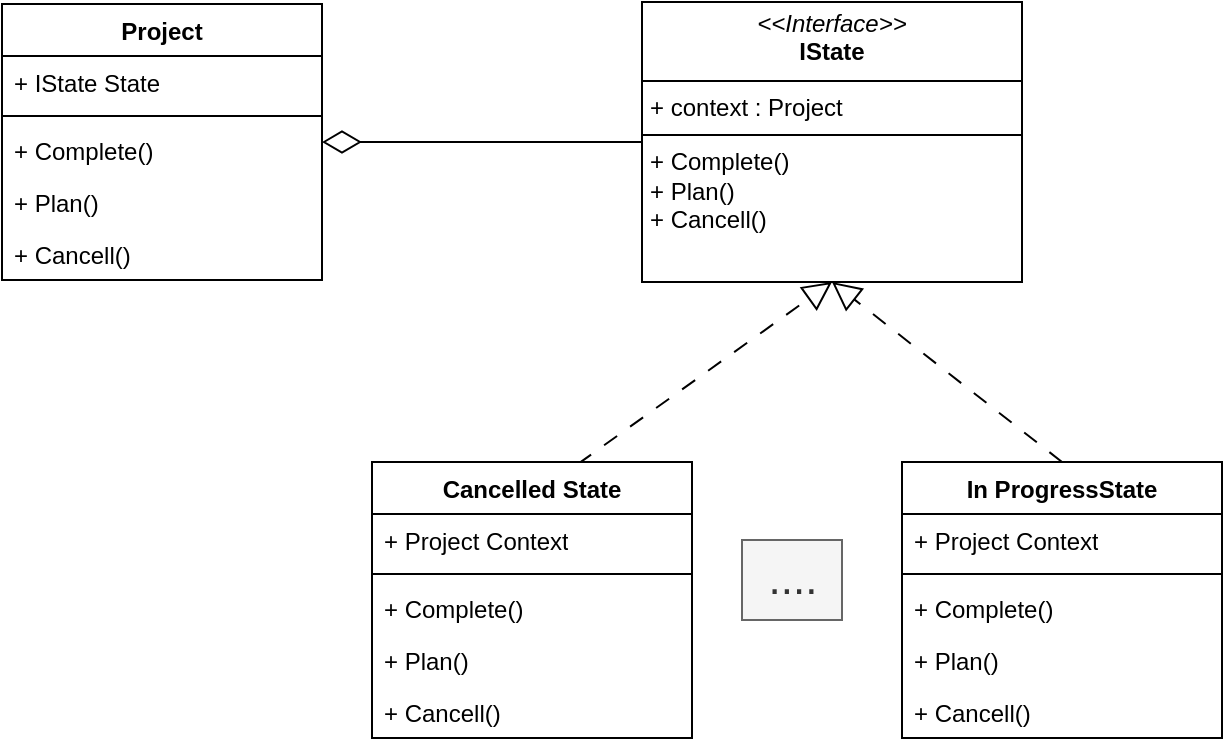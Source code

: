 <mxfile version="24.7.5">
  <diagram name="Page-1" id="gI0PFV1aYqmWlTs2NGL_">
    <mxGraphModel dx="864" dy="516" grid="1" gridSize="10" guides="1" tooltips="1" connect="1" arrows="1" fold="1" page="1" pageScale="1" pageWidth="850" pageHeight="1100" math="0" shadow="0">
      <root>
        <mxCell id="0" />
        <mxCell id="1" parent="0" />
        <mxCell id="4lu8iwKWD-q7wUPmNmo7-2" value="Project" style="swimlane;fontStyle=1;align=center;verticalAlign=top;childLayout=stackLayout;horizontal=1;startSize=26;horizontalStack=0;resizeParent=1;resizeParentMax=0;resizeLast=0;collapsible=1;marginBottom=0;whiteSpace=wrap;html=1;" vertex="1" parent="1">
          <mxGeometry x="160" y="171" width="160" height="138" as="geometry" />
        </mxCell>
        <mxCell id="4lu8iwKWD-q7wUPmNmo7-3" value="+ IState State" style="text;strokeColor=none;fillColor=none;align=left;verticalAlign=top;spacingLeft=4;spacingRight=4;overflow=hidden;rotatable=0;points=[[0,0.5],[1,0.5]];portConstraint=eastwest;whiteSpace=wrap;html=1;" vertex="1" parent="4lu8iwKWD-q7wUPmNmo7-2">
          <mxGeometry y="26" width="160" height="26" as="geometry" />
        </mxCell>
        <mxCell id="4lu8iwKWD-q7wUPmNmo7-4" value="" style="line;strokeWidth=1;fillColor=none;align=left;verticalAlign=middle;spacingTop=-1;spacingLeft=3;spacingRight=3;rotatable=0;labelPosition=right;points=[];portConstraint=eastwest;strokeColor=inherit;" vertex="1" parent="4lu8iwKWD-q7wUPmNmo7-2">
          <mxGeometry y="52" width="160" height="8" as="geometry" />
        </mxCell>
        <mxCell id="4lu8iwKWD-q7wUPmNmo7-6" value="+ Complete()" style="text;strokeColor=none;fillColor=none;align=left;verticalAlign=top;spacingLeft=4;spacingRight=4;overflow=hidden;rotatable=0;points=[[0,0.5],[1,0.5]];portConstraint=eastwest;whiteSpace=wrap;html=1;" vertex="1" parent="4lu8iwKWD-q7wUPmNmo7-2">
          <mxGeometry y="60" width="160" height="26" as="geometry" />
        </mxCell>
        <mxCell id="4lu8iwKWD-q7wUPmNmo7-12" value="+ Plan()" style="text;strokeColor=none;fillColor=none;align=left;verticalAlign=top;spacingLeft=4;spacingRight=4;overflow=hidden;rotatable=0;points=[[0,0.5],[1,0.5]];portConstraint=eastwest;whiteSpace=wrap;html=1;" vertex="1" parent="4lu8iwKWD-q7wUPmNmo7-2">
          <mxGeometry y="86" width="160" height="26" as="geometry" />
        </mxCell>
        <mxCell id="4lu8iwKWD-q7wUPmNmo7-5" value="+ Cancell()" style="text;strokeColor=none;fillColor=none;align=left;verticalAlign=top;spacingLeft=4;spacingRight=4;overflow=hidden;rotatable=0;points=[[0,0.5],[1,0.5]];portConstraint=eastwest;whiteSpace=wrap;html=1;" vertex="1" parent="4lu8iwKWD-q7wUPmNmo7-2">
          <mxGeometry y="112" width="160" height="26" as="geometry" />
        </mxCell>
        <mxCell id="4lu8iwKWD-q7wUPmNmo7-13" value="&lt;p style=&quot;margin:0px;margin-top:4px;text-align:center;&quot;&gt;&lt;i&gt;&amp;lt;&amp;lt;Interface&amp;gt;&amp;gt;&lt;/i&gt;&lt;br&gt;&lt;b&gt;IState&lt;/b&gt;&lt;/p&gt;&lt;hr size=&quot;1&quot; style=&quot;border-style:solid;&quot;&gt;&lt;p style=&quot;margin:0px;margin-left:4px;&quot;&gt;+ context : Project&lt;br&gt;&lt;/p&gt;&lt;hr size=&quot;1&quot; style=&quot;border-style:solid;&quot;&gt;&lt;p style=&quot;margin:0px;margin-left:4px;&quot;&gt;+ Complete()&lt;/p&gt;&lt;p style=&quot;margin:0px;margin-left:4px;&quot;&gt;&lt;span style=&quot;background-color: initial;&quot;&gt;+ Plan()&lt;/span&gt;&lt;br&gt;&lt;/p&gt;&lt;p style=&quot;margin:0px;margin-left:4px;&quot;&gt;&lt;span style=&quot;background-color: initial;&quot;&gt;+ Cancell()&lt;/span&gt;&lt;br&gt;&lt;/p&gt;" style="verticalAlign=top;align=left;overflow=fill;html=1;whiteSpace=wrap;" vertex="1" parent="1">
          <mxGeometry x="480" y="170" width="190" height="140" as="geometry" />
        </mxCell>
        <mxCell id="4lu8iwKWD-q7wUPmNmo7-14" style="edgeStyle=orthogonalEdgeStyle;rounded=0;orthogonalLoop=1;jettySize=auto;html=1;endArrow=none;endFill=0;jumpSize=16;endSize=12;startArrow=diamondThin;startFill=0;startSize=17;" edge="1" parent="1" source="4lu8iwKWD-q7wUPmNmo7-2" target="4lu8iwKWD-q7wUPmNmo7-13">
          <mxGeometry relative="1" as="geometry">
            <mxPoint x="390" y="330" as="targetPoint" />
          </mxGeometry>
        </mxCell>
        <mxCell id="4lu8iwKWD-q7wUPmNmo7-21" style="rounded=0;orthogonalLoop=1;jettySize=auto;html=1;endArrow=block;endFill=0;jumpSize=9;endSize=12;exitX=0.644;exitY=0.007;exitDx=0;exitDy=0;exitPerimeter=0;dashed=1;dashPattern=8 8;" edge="1" parent="1" source="4lu8iwKWD-q7wUPmNmo7-15">
          <mxGeometry relative="1" as="geometry">
            <mxPoint x="575" y="310" as="targetPoint" />
          </mxGeometry>
        </mxCell>
        <mxCell id="4lu8iwKWD-q7wUPmNmo7-15" value="Cancelled State" style="swimlane;fontStyle=1;align=center;verticalAlign=top;childLayout=stackLayout;horizontal=1;startSize=26;horizontalStack=0;resizeParent=1;resizeParentMax=0;resizeLast=0;collapsible=1;marginBottom=0;whiteSpace=wrap;html=1;" vertex="1" parent="1">
          <mxGeometry x="345" y="400" width="160" height="138" as="geometry" />
        </mxCell>
        <mxCell id="4lu8iwKWD-q7wUPmNmo7-16" value="+ Project Context" style="text;strokeColor=none;fillColor=none;align=left;verticalAlign=top;spacingLeft=4;spacingRight=4;overflow=hidden;rotatable=0;points=[[0,0.5],[1,0.5]];portConstraint=eastwest;whiteSpace=wrap;html=1;" vertex="1" parent="4lu8iwKWD-q7wUPmNmo7-15">
          <mxGeometry y="26" width="160" height="26" as="geometry" />
        </mxCell>
        <mxCell id="4lu8iwKWD-q7wUPmNmo7-17" value="" style="line;strokeWidth=1;fillColor=none;align=left;verticalAlign=middle;spacingTop=-1;spacingLeft=3;spacingRight=3;rotatable=0;labelPosition=right;points=[];portConstraint=eastwest;strokeColor=inherit;" vertex="1" parent="4lu8iwKWD-q7wUPmNmo7-15">
          <mxGeometry y="52" width="160" height="8" as="geometry" />
        </mxCell>
        <mxCell id="4lu8iwKWD-q7wUPmNmo7-18" value="+ Complete()" style="text;strokeColor=none;fillColor=none;align=left;verticalAlign=top;spacingLeft=4;spacingRight=4;overflow=hidden;rotatable=0;points=[[0,0.5],[1,0.5]];portConstraint=eastwest;whiteSpace=wrap;html=1;" vertex="1" parent="4lu8iwKWD-q7wUPmNmo7-15">
          <mxGeometry y="60" width="160" height="26" as="geometry" />
        </mxCell>
        <mxCell id="4lu8iwKWD-q7wUPmNmo7-19" value="+ Plan()" style="text;strokeColor=none;fillColor=none;align=left;verticalAlign=top;spacingLeft=4;spacingRight=4;overflow=hidden;rotatable=0;points=[[0,0.5],[1,0.5]];portConstraint=eastwest;whiteSpace=wrap;html=1;" vertex="1" parent="4lu8iwKWD-q7wUPmNmo7-15">
          <mxGeometry y="86" width="160" height="26" as="geometry" />
        </mxCell>
        <mxCell id="4lu8iwKWD-q7wUPmNmo7-20" value="+ Cancell()" style="text;strokeColor=none;fillColor=none;align=left;verticalAlign=top;spacingLeft=4;spacingRight=4;overflow=hidden;rotatable=0;points=[[0,0.5],[1,0.5]];portConstraint=eastwest;whiteSpace=wrap;html=1;" vertex="1" parent="4lu8iwKWD-q7wUPmNmo7-15">
          <mxGeometry y="112" width="160" height="26" as="geometry" />
        </mxCell>
        <mxCell id="4lu8iwKWD-q7wUPmNmo7-22" value="In ProgressState" style="swimlane;fontStyle=1;align=center;verticalAlign=top;childLayout=stackLayout;horizontal=1;startSize=26;horizontalStack=0;resizeParent=1;resizeParentMax=0;resizeLast=0;collapsible=1;marginBottom=0;whiteSpace=wrap;html=1;" vertex="1" parent="1">
          <mxGeometry x="610" y="400" width="160" height="138" as="geometry" />
        </mxCell>
        <mxCell id="4lu8iwKWD-q7wUPmNmo7-23" value="+ Project Context" style="text;strokeColor=none;fillColor=none;align=left;verticalAlign=top;spacingLeft=4;spacingRight=4;overflow=hidden;rotatable=0;points=[[0,0.5],[1,0.5]];portConstraint=eastwest;whiteSpace=wrap;html=1;" vertex="1" parent="4lu8iwKWD-q7wUPmNmo7-22">
          <mxGeometry y="26" width="160" height="26" as="geometry" />
        </mxCell>
        <mxCell id="4lu8iwKWD-q7wUPmNmo7-24" value="" style="line;strokeWidth=1;fillColor=none;align=left;verticalAlign=middle;spacingTop=-1;spacingLeft=3;spacingRight=3;rotatable=0;labelPosition=right;points=[];portConstraint=eastwest;strokeColor=inherit;" vertex="1" parent="4lu8iwKWD-q7wUPmNmo7-22">
          <mxGeometry y="52" width="160" height="8" as="geometry" />
        </mxCell>
        <mxCell id="4lu8iwKWD-q7wUPmNmo7-25" value="+ Complete()" style="text;strokeColor=none;fillColor=none;align=left;verticalAlign=top;spacingLeft=4;spacingRight=4;overflow=hidden;rotatable=0;points=[[0,0.5],[1,0.5]];portConstraint=eastwest;whiteSpace=wrap;html=1;" vertex="1" parent="4lu8iwKWD-q7wUPmNmo7-22">
          <mxGeometry y="60" width="160" height="26" as="geometry" />
        </mxCell>
        <mxCell id="4lu8iwKWD-q7wUPmNmo7-26" value="+ Plan()" style="text;strokeColor=none;fillColor=none;align=left;verticalAlign=top;spacingLeft=4;spacingRight=4;overflow=hidden;rotatable=0;points=[[0,0.5],[1,0.5]];portConstraint=eastwest;whiteSpace=wrap;html=1;" vertex="1" parent="4lu8iwKWD-q7wUPmNmo7-22">
          <mxGeometry y="86" width="160" height="26" as="geometry" />
        </mxCell>
        <mxCell id="4lu8iwKWD-q7wUPmNmo7-27" value="+ Cancell()" style="text;strokeColor=none;fillColor=none;align=left;verticalAlign=top;spacingLeft=4;spacingRight=4;overflow=hidden;rotatable=0;points=[[0,0.5],[1,0.5]];portConstraint=eastwest;whiteSpace=wrap;html=1;" vertex="1" parent="4lu8iwKWD-q7wUPmNmo7-22">
          <mxGeometry y="112" width="160" height="26" as="geometry" />
        </mxCell>
        <mxCell id="4lu8iwKWD-q7wUPmNmo7-28" style="rounded=0;orthogonalLoop=1;jettySize=auto;html=1;endArrow=block;endFill=0;jumpSize=9;endSize=12;exitX=0.5;exitY=0;exitDx=0;exitDy=0;entryX=0.5;entryY=1;entryDx=0;entryDy=0;dashed=1;dashPattern=8 8;" edge="1" parent="1" source="4lu8iwKWD-q7wUPmNmo7-22" target="4lu8iwKWD-q7wUPmNmo7-13">
          <mxGeometry relative="1" as="geometry">
            <mxPoint x="451" y="400" as="sourcePoint" />
            <mxPoint x="523" y="320" as="targetPoint" />
          </mxGeometry>
        </mxCell>
        <mxCell id="4lu8iwKWD-q7wUPmNmo7-30" value="&lt;font style=&quot;font-size: 22px;&quot;&gt;....&lt;/font&gt;" style="text;html=1;align=center;verticalAlign=middle;resizable=0;points=[];autosize=1;strokeColor=#666666;fillColor=#f5f5f5;fontColor=#333333;" vertex="1" parent="1">
          <mxGeometry x="530" y="439" width="50" height="40" as="geometry" />
        </mxCell>
      </root>
    </mxGraphModel>
  </diagram>
</mxfile>
